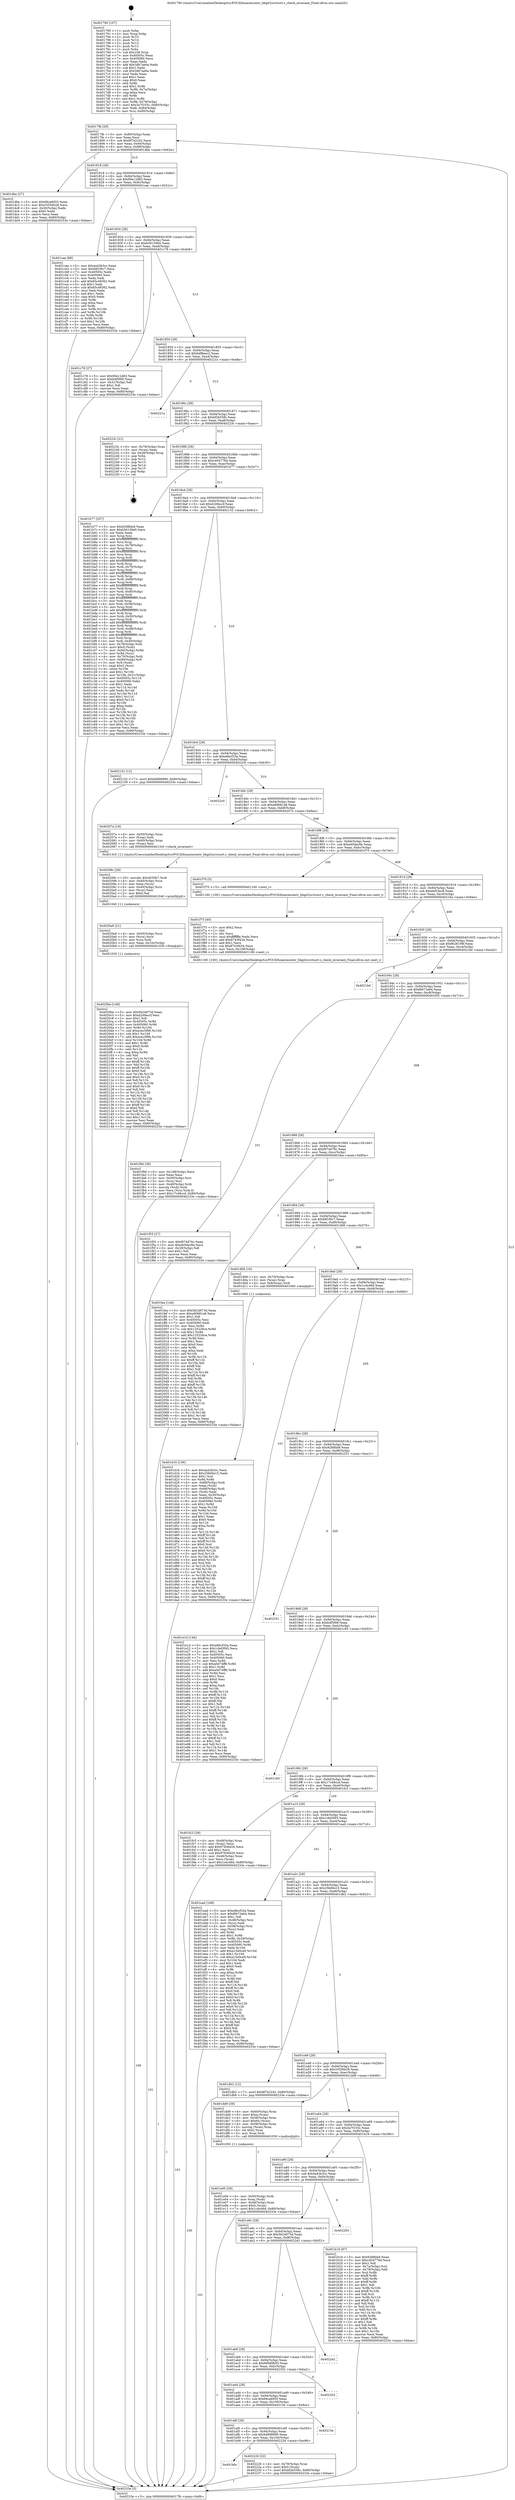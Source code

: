 digraph "0x401790" {
  label = "0x401790 (/mnt/c/Users/mathe/Desktop/tcc/POCII/binaries/extr_libgit2srctsort.c_check_invariant_Final-ollvm.out::main(0))"
  labelloc = "t"
  node[shape=record]

  Entry [label="",width=0.3,height=0.3,shape=circle,fillcolor=black,style=filled]
  "0x4017fb" [label="{
     0x4017fb [29]\l
     | [instrs]\l
     &nbsp;&nbsp;0x4017fb \<+3\>: mov -0x80(%rbp),%eax\l
     &nbsp;&nbsp;0x4017fe \<+2\>: mov %eax,%ecx\l
     &nbsp;&nbsp;0x401800 \<+6\>: sub $0x8f7e2242,%ecx\l
     &nbsp;&nbsp;0x401806 \<+6\>: mov %eax,-0x94(%rbp)\l
     &nbsp;&nbsp;0x40180c \<+6\>: mov %ecx,-0x98(%rbp)\l
     &nbsp;&nbsp;0x401812 \<+6\>: je 0000000000401dbe \<main+0x62e\>\l
  }"]
  "0x401dbe" [label="{
     0x401dbe [27]\l
     | [instrs]\l
     &nbsp;&nbsp;0x401dbe \<+5\>: mov $0x69ca6955,%eax\l
     &nbsp;&nbsp;0x401dc3 \<+5\>: mov $0x33556b28,%ecx\l
     &nbsp;&nbsp;0x401dc8 \<+3\>: mov -0x30(%rbp),%edx\l
     &nbsp;&nbsp;0x401dcb \<+3\>: cmp $0x0,%edx\l
     &nbsp;&nbsp;0x401dce \<+3\>: cmove %ecx,%eax\l
     &nbsp;&nbsp;0x401dd1 \<+3\>: mov %eax,-0x80(%rbp)\l
     &nbsp;&nbsp;0x401dd4 \<+5\>: jmp 000000000040233e \<main+0xbae\>\l
  }"]
  "0x401818" [label="{
     0x401818 [28]\l
     | [instrs]\l
     &nbsp;&nbsp;0x401818 \<+5\>: jmp 000000000040181d \<main+0x8d\>\l
     &nbsp;&nbsp;0x40181d \<+6\>: mov -0x94(%rbp),%eax\l
     &nbsp;&nbsp;0x401823 \<+5\>: sub $0x90e12d83,%eax\l
     &nbsp;&nbsp;0x401828 \<+6\>: mov %eax,-0x9c(%rbp)\l
     &nbsp;&nbsp;0x40182e \<+6\>: je 0000000000401cae \<main+0x51e\>\l
  }"]
  Exit [label="",width=0.3,height=0.3,shape=circle,fillcolor=black,style=filled,peripheries=2]
  "0x401cae" [label="{
     0x401cae [88]\l
     | [instrs]\l
     &nbsp;&nbsp;0x401cae \<+5\>: mov $0x4a43b3cc,%eax\l
     &nbsp;&nbsp;0x401cb3 \<+5\>: mov $0xfdf1f0c7,%ecx\l
     &nbsp;&nbsp;0x401cb8 \<+7\>: mov 0x40505c,%edx\l
     &nbsp;&nbsp;0x401cbf \<+7\>: mov 0x405060,%esi\l
     &nbsp;&nbsp;0x401cc6 \<+2\>: mov %edx,%edi\l
     &nbsp;&nbsp;0x401cc8 \<+6\>: add $0x65c48362,%edi\l
     &nbsp;&nbsp;0x401cce \<+3\>: sub $0x1,%edi\l
     &nbsp;&nbsp;0x401cd1 \<+6\>: sub $0x65c48362,%edi\l
     &nbsp;&nbsp;0x401cd7 \<+3\>: imul %edi,%edx\l
     &nbsp;&nbsp;0x401cda \<+3\>: and $0x1,%edx\l
     &nbsp;&nbsp;0x401cdd \<+3\>: cmp $0x0,%edx\l
     &nbsp;&nbsp;0x401ce0 \<+4\>: sete %r8b\l
     &nbsp;&nbsp;0x401ce4 \<+3\>: cmp $0xa,%esi\l
     &nbsp;&nbsp;0x401ce7 \<+4\>: setl %r9b\l
     &nbsp;&nbsp;0x401ceb \<+3\>: mov %r8b,%r10b\l
     &nbsp;&nbsp;0x401cee \<+3\>: and %r9b,%r10b\l
     &nbsp;&nbsp;0x401cf1 \<+3\>: xor %r9b,%r8b\l
     &nbsp;&nbsp;0x401cf4 \<+3\>: or %r8b,%r10b\l
     &nbsp;&nbsp;0x401cf7 \<+4\>: test $0x1,%r10b\l
     &nbsp;&nbsp;0x401cfb \<+3\>: cmovne %ecx,%eax\l
     &nbsp;&nbsp;0x401cfe \<+3\>: mov %eax,-0x80(%rbp)\l
     &nbsp;&nbsp;0x401d01 \<+5\>: jmp 000000000040233e \<main+0xbae\>\l
  }"]
  "0x401834" [label="{
     0x401834 [28]\l
     | [instrs]\l
     &nbsp;&nbsp;0x401834 \<+5\>: jmp 0000000000401839 \<main+0xa9\>\l
     &nbsp;&nbsp;0x401839 \<+6\>: mov -0x94(%rbp),%eax\l
     &nbsp;&nbsp;0x40183f \<+5\>: sub $0xb56159e0,%eax\l
     &nbsp;&nbsp;0x401844 \<+6\>: mov %eax,-0xa0(%rbp)\l
     &nbsp;&nbsp;0x40184a \<+6\>: je 0000000000401c78 \<main+0x4e8\>\l
  }"]
  "0x401b0c" [label="{
     0x401b0c\l
  }", style=dashed]
  "0x401c78" [label="{
     0x401c78 [27]\l
     | [instrs]\l
     &nbsp;&nbsp;0x401c78 \<+5\>: mov $0x90e12d83,%eax\l
     &nbsp;&nbsp;0x401c7d \<+5\>: mov $0xb4f5f06,%ecx\l
     &nbsp;&nbsp;0x401c82 \<+3\>: mov -0x31(%rbp),%dl\l
     &nbsp;&nbsp;0x401c85 \<+3\>: test $0x1,%dl\l
     &nbsp;&nbsp;0x401c88 \<+3\>: cmovne %ecx,%eax\l
     &nbsp;&nbsp;0x401c8b \<+3\>: mov %eax,-0x80(%rbp)\l
     &nbsp;&nbsp;0x401c8e \<+5\>: jmp 000000000040233e \<main+0xbae\>\l
  }"]
  "0x401850" [label="{
     0x401850 [28]\l
     | [instrs]\l
     &nbsp;&nbsp;0x401850 \<+5\>: jmp 0000000000401855 \<main+0xc5\>\l
     &nbsp;&nbsp;0x401855 \<+6\>: mov -0x94(%rbp),%eax\l
     &nbsp;&nbsp;0x40185b \<+5\>: sub $0xbdf8aec2,%eax\l
     &nbsp;&nbsp;0x401860 \<+6\>: mov %eax,-0xa4(%rbp)\l
     &nbsp;&nbsp;0x401866 \<+6\>: je 000000000040221a \<main+0xa8a\>\l
  }"]
  "0x402226" [label="{
     0x402226 [22]\l
     | [instrs]\l
     &nbsp;&nbsp;0x402226 \<+4\>: mov -0x78(%rbp),%rax\l
     &nbsp;&nbsp;0x40222a \<+6\>: movl $0x0,(%rax)\l
     &nbsp;&nbsp;0x402230 \<+7\>: movl $0xbf2b558c,-0x80(%rbp)\l
     &nbsp;&nbsp;0x402237 \<+5\>: jmp 000000000040233e \<main+0xbae\>\l
  }"]
  "0x40221a" [label="{
     0x40221a\l
  }", style=dashed]
  "0x40186c" [label="{
     0x40186c [28]\l
     | [instrs]\l
     &nbsp;&nbsp;0x40186c \<+5\>: jmp 0000000000401871 \<main+0xe1\>\l
     &nbsp;&nbsp;0x401871 \<+6\>: mov -0x94(%rbp),%eax\l
     &nbsp;&nbsp;0x401877 \<+5\>: sub $0xbf2b558c,%eax\l
     &nbsp;&nbsp;0x40187c \<+6\>: mov %eax,-0xa8(%rbp)\l
     &nbsp;&nbsp;0x401882 \<+6\>: je 000000000040223c \<main+0xaac\>\l
  }"]
  "0x401af0" [label="{
     0x401af0 [28]\l
     | [instrs]\l
     &nbsp;&nbsp;0x401af0 \<+5\>: jmp 0000000000401af5 \<main+0x365\>\l
     &nbsp;&nbsp;0x401af5 \<+6\>: mov -0x94(%rbp),%eax\l
     &nbsp;&nbsp;0x401afb \<+5\>: sub $0x6d898990,%eax\l
     &nbsp;&nbsp;0x401b00 \<+6\>: mov %eax,-0x104(%rbp)\l
     &nbsp;&nbsp;0x401b06 \<+6\>: je 0000000000402226 \<main+0xa96\>\l
  }"]
  "0x40223c" [label="{
     0x40223c [21]\l
     | [instrs]\l
     &nbsp;&nbsp;0x40223c \<+4\>: mov -0x78(%rbp),%rax\l
     &nbsp;&nbsp;0x402240 \<+2\>: mov (%rax),%eax\l
     &nbsp;&nbsp;0x402242 \<+4\>: lea -0x28(%rbp),%rsp\l
     &nbsp;&nbsp;0x402246 \<+1\>: pop %rbx\l
     &nbsp;&nbsp;0x402247 \<+2\>: pop %r12\l
     &nbsp;&nbsp;0x402249 \<+2\>: pop %r13\l
     &nbsp;&nbsp;0x40224b \<+2\>: pop %r14\l
     &nbsp;&nbsp;0x40224d \<+2\>: pop %r15\l
     &nbsp;&nbsp;0x40224f \<+1\>: pop %rbp\l
     &nbsp;&nbsp;0x402250 \<+1\>: ret\l
  }"]
  "0x401888" [label="{
     0x401888 [28]\l
     | [instrs]\l
     &nbsp;&nbsp;0x401888 \<+5\>: jmp 000000000040188d \<main+0xfd\>\l
     &nbsp;&nbsp;0x40188d \<+6\>: mov -0x94(%rbp),%eax\l
     &nbsp;&nbsp;0x401893 \<+5\>: sub $0xc404776d,%eax\l
     &nbsp;&nbsp;0x401898 \<+6\>: mov %eax,-0xac(%rbp)\l
     &nbsp;&nbsp;0x40189e \<+6\>: je 0000000000401b77 \<main+0x3e7\>\l
  }"]
  "0x40215e" [label="{
     0x40215e\l
  }", style=dashed]
  "0x401b77" [label="{
     0x401b77 [257]\l
     | [instrs]\l
     &nbsp;&nbsp;0x401b77 \<+5\>: mov $0x9288bb9,%eax\l
     &nbsp;&nbsp;0x401b7c \<+5\>: mov $0xb56159e0,%ecx\l
     &nbsp;&nbsp;0x401b81 \<+2\>: xor %edx,%edx\l
     &nbsp;&nbsp;0x401b83 \<+3\>: mov %rsp,%rsi\l
     &nbsp;&nbsp;0x401b86 \<+4\>: add $0xfffffffffffffff0,%rsi\l
     &nbsp;&nbsp;0x401b8a \<+3\>: mov %rsi,%rsp\l
     &nbsp;&nbsp;0x401b8d \<+4\>: mov %rsi,-0x78(%rbp)\l
     &nbsp;&nbsp;0x401b91 \<+3\>: mov %rsp,%rsi\l
     &nbsp;&nbsp;0x401b94 \<+4\>: add $0xfffffffffffffff0,%rsi\l
     &nbsp;&nbsp;0x401b98 \<+3\>: mov %rsi,%rsp\l
     &nbsp;&nbsp;0x401b9b \<+3\>: mov %rsp,%rdi\l
     &nbsp;&nbsp;0x401b9e \<+4\>: add $0xfffffffffffffff0,%rdi\l
     &nbsp;&nbsp;0x401ba2 \<+3\>: mov %rdi,%rsp\l
     &nbsp;&nbsp;0x401ba5 \<+4\>: mov %rdi,-0x70(%rbp)\l
     &nbsp;&nbsp;0x401ba9 \<+3\>: mov %rsp,%rdi\l
     &nbsp;&nbsp;0x401bac \<+4\>: add $0xfffffffffffffff0,%rdi\l
     &nbsp;&nbsp;0x401bb0 \<+3\>: mov %rdi,%rsp\l
     &nbsp;&nbsp;0x401bb3 \<+4\>: mov %rdi,-0x68(%rbp)\l
     &nbsp;&nbsp;0x401bb7 \<+3\>: mov %rsp,%rdi\l
     &nbsp;&nbsp;0x401bba \<+4\>: add $0xfffffffffffffff0,%rdi\l
     &nbsp;&nbsp;0x401bbe \<+3\>: mov %rdi,%rsp\l
     &nbsp;&nbsp;0x401bc1 \<+4\>: mov %rdi,-0x60(%rbp)\l
     &nbsp;&nbsp;0x401bc5 \<+3\>: mov %rsp,%rdi\l
     &nbsp;&nbsp;0x401bc8 \<+4\>: add $0xfffffffffffffff0,%rdi\l
     &nbsp;&nbsp;0x401bcc \<+3\>: mov %rdi,%rsp\l
     &nbsp;&nbsp;0x401bcf \<+4\>: mov %rdi,-0x58(%rbp)\l
     &nbsp;&nbsp;0x401bd3 \<+3\>: mov %rsp,%rdi\l
     &nbsp;&nbsp;0x401bd6 \<+4\>: add $0xfffffffffffffff0,%rdi\l
     &nbsp;&nbsp;0x401bda \<+3\>: mov %rdi,%rsp\l
     &nbsp;&nbsp;0x401bdd \<+4\>: mov %rdi,-0x50(%rbp)\l
     &nbsp;&nbsp;0x401be1 \<+3\>: mov %rsp,%rdi\l
     &nbsp;&nbsp;0x401be4 \<+4\>: add $0xfffffffffffffff0,%rdi\l
     &nbsp;&nbsp;0x401be8 \<+3\>: mov %rdi,%rsp\l
     &nbsp;&nbsp;0x401beb \<+4\>: mov %rdi,-0x48(%rbp)\l
     &nbsp;&nbsp;0x401bef \<+3\>: mov %rsp,%rdi\l
     &nbsp;&nbsp;0x401bf2 \<+4\>: add $0xfffffffffffffff0,%rdi\l
     &nbsp;&nbsp;0x401bf6 \<+3\>: mov %rdi,%rsp\l
     &nbsp;&nbsp;0x401bf9 \<+4\>: mov %rdi,-0x40(%rbp)\l
     &nbsp;&nbsp;0x401bfd \<+4\>: mov -0x78(%rbp),%rdi\l
     &nbsp;&nbsp;0x401c01 \<+6\>: movl $0x0,(%rdi)\l
     &nbsp;&nbsp;0x401c07 \<+7\>: mov -0x84(%rbp),%r8d\l
     &nbsp;&nbsp;0x401c0e \<+3\>: mov %r8d,(%rsi)\l
     &nbsp;&nbsp;0x401c11 \<+4\>: mov -0x70(%rbp),%rdi\l
     &nbsp;&nbsp;0x401c15 \<+7\>: mov -0x90(%rbp),%r9\l
     &nbsp;&nbsp;0x401c1c \<+3\>: mov %r9,(%rdi)\l
     &nbsp;&nbsp;0x401c1f \<+3\>: cmpl $0x2,(%rsi)\l
     &nbsp;&nbsp;0x401c22 \<+4\>: setne %r10b\l
     &nbsp;&nbsp;0x401c26 \<+4\>: and $0x1,%r10b\l
     &nbsp;&nbsp;0x401c2a \<+4\>: mov %r10b,-0x31(%rbp)\l
     &nbsp;&nbsp;0x401c2e \<+8\>: mov 0x40505c,%r11d\l
     &nbsp;&nbsp;0x401c36 \<+7\>: mov 0x405060,%ebx\l
     &nbsp;&nbsp;0x401c3d \<+3\>: sub $0x1,%edx\l
     &nbsp;&nbsp;0x401c40 \<+3\>: mov %r11d,%r14d\l
     &nbsp;&nbsp;0x401c43 \<+3\>: add %edx,%r14d\l
     &nbsp;&nbsp;0x401c46 \<+4\>: imul %r14d,%r11d\l
     &nbsp;&nbsp;0x401c4a \<+4\>: and $0x1,%r11d\l
     &nbsp;&nbsp;0x401c4e \<+4\>: cmp $0x0,%r11d\l
     &nbsp;&nbsp;0x401c52 \<+4\>: sete %r10b\l
     &nbsp;&nbsp;0x401c56 \<+3\>: cmp $0xa,%ebx\l
     &nbsp;&nbsp;0x401c59 \<+4\>: setl %r15b\l
     &nbsp;&nbsp;0x401c5d \<+3\>: mov %r10b,%r12b\l
     &nbsp;&nbsp;0x401c60 \<+3\>: and %r15b,%r12b\l
     &nbsp;&nbsp;0x401c63 \<+3\>: xor %r15b,%r10b\l
     &nbsp;&nbsp;0x401c66 \<+3\>: or %r10b,%r12b\l
     &nbsp;&nbsp;0x401c69 \<+4\>: test $0x1,%r12b\l
     &nbsp;&nbsp;0x401c6d \<+3\>: cmovne %ecx,%eax\l
     &nbsp;&nbsp;0x401c70 \<+3\>: mov %eax,-0x80(%rbp)\l
     &nbsp;&nbsp;0x401c73 \<+5\>: jmp 000000000040233e \<main+0xbae\>\l
  }"]
  "0x4018a4" [label="{
     0x4018a4 [28]\l
     | [instrs]\l
     &nbsp;&nbsp;0x4018a4 \<+5\>: jmp 00000000004018a9 \<main+0x119\>\l
     &nbsp;&nbsp;0x4018a9 \<+6\>: mov -0x94(%rbp),%eax\l
     &nbsp;&nbsp;0x4018af \<+5\>: sub $0xd249eccf,%eax\l
     &nbsp;&nbsp;0x4018b4 \<+6\>: mov %eax,-0xb0(%rbp)\l
     &nbsp;&nbsp;0x4018ba \<+6\>: je 0000000000402152 \<main+0x9c2\>\l
  }"]
  "0x401ad4" [label="{
     0x401ad4 [28]\l
     | [instrs]\l
     &nbsp;&nbsp;0x401ad4 \<+5\>: jmp 0000000000401ad9 \<main+0x349\>\l
     &nbsp;&nbsp;0x401ad9 \<+6\>: mov -0x94(%rbp),%eax\l
     &nbsp;&nbsp;0x401adf \<+5\>: sub $0x69ca6955,%eax\l
     &nbsp;&nbsp;0x401ae4 \<+6\>: mov %eax,-0x100(%rbp)\l
     &nbsp;&nbsp;0x401aea \<+6\>: je 000000000040215e \<main+0x9ce\>\l
  }"]
  "0x402152" [label="{
     0x402152 [12]\l
     | [instrs]\l
     &nbsp;&nbsp;0x402152 \<+7\>: movl $0x6d898990,-0x80(%rbp)\l
     &nbsp;&nbsp;0x402159 \<+5\>: jmp 000000000040233e \<main+0xbae\>\l
  }"]
  "0x4018c0" [label="{
     0x4018c0 [28]\l
     | [instrs]\l
     &nbsp;&nbsp;0x4018c0 \<+5\>: jmp 00000000004018c5 \<main+0x135\>\l
     &nbsp;&nbsp;0x4018c5 \<+6\>: mov -0x94(%rbp),%eax\l
     &nbsp;&nbsp;0x4018cb \<+5\>: sub $0xe8bcf33a,%eax\l
     &nbsp;&nbsp;0x4018d0 \<+6\>: mov %eax,-0xb4(%rbp)\l
     &nbsp;&nbsp;0x4018d6 \<+6\>: je 00000000004022c0 \<main+0xb30\>\l
  }"]
  "0x402332" [label="{
     0x402332\l
  }", style=dashed]
  "0x4022c0" [label="{
     0x4022c0\l
  }", style=dashed]
  "0x4018dc" [label="{
     0x4018dc [28]\l
     | [instrs]\l
     &nbsp;&nbsp;0x4018dc \<+5\>: jmp 00000000004018e1 \<main+0x151\>\l
     &nbsp;&nbsp;0x4018e1 \<+6\>: mov -0x94(%rbp),%eax\l
     &nbsp;&nbsp;0x4018e7 \<+5\>: sub $0xe90681a8,%eax\l
     &nbsp;&nbsp;0x4018ec \<+6\>: mov %eax,-0xb8(%rbp)\l
     &nbsp;&nbsp;0x4018f2 \<+6\>: je 000000000040207a \<main+0x8ea\>\l
  }"]
  "0x401ab8" [label="{
     0x401ab8 [28]\l
     | [instrs]\l
     &nbsp;&nbsp;0x401ab8 \<+5\>: jmp 0000000000401abd \<main+0x32d\>\l
     &nbsp;&nbsp;0x401abd \<+6\>: mov -0x94(%rbp),%eax\l
     &nbsp;&nbsp;0x401ac3 \<+5\>: sub $0x669d9b93,%eax\l
     &nbsp;&nbsp;0x401ac8 \<+6\>: mov %eax,-0xfc(%rbp)\l
     &nbsp;&nbsp;0x401ace \<+6\>: je 0000000000402332 \<main+0xba2\>\l
  }"]
  "0x40207a" [label="{
     0x40207a [18]\l
     | [instrs]\l
     &nbsp;&nbsp;0x40207a \<+4\>: mov -0x50(%rbp),%rax\l
     &nbsp;&nbsp;0x40207e \<+3\>: mov (%rax),%rdi\l
     &nbsp;&nbsp;0x402081 \<+4\>: mov -0x60(%rbp),%rax\l
     &nbsp;&nbsp;0x402085 \<+2\>: mov (%rax),%esi\l
     &nbsp;&nbsp;0x402087 \<+5\>: call 00000000004013c0 \<check_invariant\>\l
     | [calls]\l
     &nbsp;&nbsp;0x4013c0 \{1\} (/mnt/c/Users/mathe/Desktop/tcc/POCII/binaries/extr_libgit2srctsort.c_check_invariant_Final-ollvm.out::check_invariant)\l
  }"]
  "0x4018f8" [label="{
     0x4018f8 [28]\l
     | [instrs]\l
     &nbsp;&nbsp;0x4018f8 \<+5\>: jmp 00000000004018fd \<main+0x16d\>\l
     &nbsp;&nbsp;0x4018fd \<+6\>: mov -0x94(%rbp),%eax\l
     &nbsp;&nbsp;0x401903 \<+5\>: sub $0xeb5dec8e,%eax\l
     &nbsp;&nbsp;0x401908 \<+6\>: mov %eax,-0xbc(%rbp)\l
     &nbsp;&nbsp;0x40190e \<+6\>: je 0000000000401f70 \<main+0x7e0\>\l
  }"]
  "0x4022e2" [label="{
     0x4022e2\l
  }", style=dashed]
  "0x401f70" [label="{
     0x401f70 [5]\l
     | [instrs]\l
     &nbsp;&nbsp;0x401f70 \<+5\>: call 0000000000401160 \<next_i\>\l
     | [calls]\l
     &nbsp;&nbsp;0x401160 \{100\} (/mnt/c/Users/mathe/Desktop/tcc/POCII/binaries/extr_libgit2srctsort.c_check_invariant_Final-ollvm.out::next_i)\l
  }"]
  "0x401914" [label="{
     0x401914 [28]\l
     | [instrs]\l
     &nbsp;&nbsp;0x401914 \<+5\>: jmp 0000000000401919 \<main+0x189\>\l
     &nbsp;&nbsp;0x401919 \<+6\>: mov -0x94(%rbp),%eax\l
     &nbsp;&nbsp;0x40191f \<+5\>: sub $0xebf33ec8,%eax\l
     &nbsp;&nbsp;0x401924 \<+6\>: mov %eax,-0xc0(%rbp)\l
     &nbsp;&nbsp;0x40192a \<+6\>: je 000000000040216a \<main+0x9da\>\l
  }"]
  "0x401a9c" [label="{
     0x401a9c [28]\l
     | [instrs]\l
     &nbsp;&nbsp;0x401a9c \<+5\>: jmp 0000000000401aa1 \<main+0x311\>\l
     &nbsp;&nbsp;0x401aa1 \<+6\>: mov -0x94(%rbp),%eax\l
     &nbsp;&nbsp;0x401aa7 \<+5\>: sub $0x5b24873d,%eax\l
     &nbsp;&nbsp;0x401aac \<+6\>: mov %eax,-0xf8(%rbp)\l
     &nbsp;&nbsp;0x401ab2 \<+6\>: je 00000000004022e2 \<main+0xb52\>\l
  }"]
  "0x40216a" [label="{
     0x40216a\l
  }", style=dashed]
  "0x401930" [label="{
     0x401930 [28]\l
     | [instrs]\l
     &nbsp;&nbsp;0x401930 \<+5\>: jmp 0000000000401935 \<main+0x1a5\>\l
     &nbsp;&nbsp;0x401935 \<+6\>: mov -0x94(%rbp),%eax\l
     &nbsp;&nbsp;0x40193b \<+5\>: sub $0xf628109f,%eax\l
     &nbsp;&nbsp;0x401940 \<+6\>: mov %eax,-0xc4(%rbp)\l
     &nbsp;&nbsp;0x401946 \<+6\>: je 00000000004021bd \<main+0xa2d\>\l
  }"]
  "0x402293" [label="{
     0x402293\l
  }", style=dashed]
  "0x4021bd" [label="{
     0x4021bd\l
  }", style=dashed]
  "0x40194c" [label="{
     0x40194c [28]\l
     | [instrs]\l
     &nbsp;&nbsp;0x40194c \<+5\>: jmp 0000000000401951 \<main+0x1c1\>\l
     &nbsp;&nbsp;0x401951 \<+6\>: mov -0x94(%rbp),%eax\l
     &nbsp;&nbsp;0x401957 \<+5\>: sub $0xf6673a64,%eax\l
     &nbsp;&nbsp;0x40195c \<+6\>: mov %eax,-0xc8(%rbp)\l
     &nbsp;&nbsp;0x401962 \<+6\>: je 0000000000401f55 \<main+0x7c5\>\l
  }"]
  "0x4020be" [label="{
     0x4020be [148]\l
     | [instrs]\l
     &nbsp;&nbsp;0x4020be \<+5\>: mov $0x5b24873d,%eax\l
     &nbsp;&nbsp;0x4020c3 \<+5\>: mov $0xd249eccf,%esi\l
     &nbsp;&nbsp;0x4020c8 \<+2\>: mov $0x1,%dl\l
     &nbsp;&nbsp;0x4020ca \<+8\>: mov 0x40505c,%r8d\l
     &nbsp;&nbsp;0x4020d2 \<+8\>: mov 0x405060,%r9d\l
     &nbsp;&nbsp;0x4020da \<+3\>: mov %r8d,%r10d\l
     &nbsp;&nbsp;0x4020dd \<+7\>: sub $0xecec5f96,%r10d\l
     &nbsp;&nbsp;0x4020e4 \<+4\>: sub $0x1,%r10d\l
     &nbsp;&nbsp;0x4020e8 \<+7\>: add $0xecec5f96,%r10d\l
     &nbsp;&nbsp;0x4020ef \<+4\>: imul %r10d,%r8d\l
     &nbsp;&nbsp;0x4020f3 \<+4\>: and $0x1,%r8d\l
     &nbsp;&nbsp;0x4020f7 \<+4\>: cmp $0x0,%r8d\l
     &nbsp;&nbsp;0x4020fb \<+4\>: sete %r11b\l
     &nbsp;&nbsp;0x4020ff \<+4\>: cmp $0xa,%r9d\l
     &nbsp;&nbsp;0x402103 \<+3\>: setl %bl\l
     &nbsp;&nbsp;0x402106 \<+3\>: mov %r11b,%r14b\l
     &nbsp;&nbsp;0x402109 \<+4\>: xor $0xff,%r14b\l
     &nbsp;&nbsp;0x40210d \<+3\>: mov %bl,%r15b\l
     &nbsp;&nbsp;0x402110 \<+4\>: xor $0xff,%r15b\l
     &nbsp;&nbsp;0x402114 \<+3\>: xor $0x0,%dl\l
     &nbsp;&nbsp;0x402117 \<+3\>: mov %r14b,%r12b\l
     &nbsp;&nbsp;0x40211a \<+4\>: and $0x0,%r12b\l
     &nbsp;&nbsp;0x40211e \<+3\>: and %dl,%r11b\l
     &nbsp;&nbsp;0x402121 \<+3\>: mov %r15b,%r13b\l
     &nbsp;&nbsp;0x402124 \<+4\>: and $0x0,%r13b\l
     &nbsp;&nbsp;0x402128 \<+2\>: and %dl,%bl\l
     &nbsp;&nbsp;0x40212a \<+3\>: or %r11b,%r12b\l
     &nbsp;&nbsp;0x40212d \<+3\>: or %bl,%r13b\l
     &nbsp;&nbsp;0x402130 \<+3\>: xor %r13b,%r12b\l
     &nbsp;&nbsp;0x402133 \<+3\>: or %r15b,%r14b\l
     &nbsp;&nbsp;0x402136 \<+4\>: xor $0xff,%r14b\l
     &nbsp;&nbsp;0x40213a \<+3\>: or $0x0,%dl\l
     &nbsp;&nbsp;0x40213d \<+3\>: and %dl,%r14b\l
     &nbsp;&nbsp;0x402140 \<+3\>: or %r14b,%r12b\l
     &nbsp;&nbsp;0x402143 \<+4\>: test $0x1,%r12b\l
     &nbsp;&nbsp;0x402147 \<+3\>: cmovne %esi,%eax\l
     &nbsp;&nbsp;0x40214a \<+3\>: mov %eax,-0x80(%rbp)\l
     &nbsp;&nbsp;0x40214d \<+5\>: jmp 000000000040233e \<main+0xbae\>\l
  }"]
  "0x401f55" [label="{
     0x401f55 [27]\l
     | [instrs]\l
     &nbsp;&nbsp;0x401f55 \<+5\>: mov $0xf974d76c,%eax\l
     &nbsp;&nbsp;0x401f5a \<+5\>: mov $0xeb5dec8e,%ecx\l
     &nbsp;&nbsp;0x401f5f \<+3\>: mov -0x29(%rbp),%dl\l
     &nbsp;&nbsp;0x401f62 \<+3\>: test $0x1,%dl\l
     &nbsp;&nbsp;0x401f65 \<+3\>: cmovne %ecx,%eax\l
     &nbsp;&nbsp;0x401f68 \<+3\>: mov %eax,-0x80(%rbp)\l
     &nbsp;&nbsp;0x401f6b \<+5\>: jmp 000000000040233e \<main+0xbae\>\l
  }"]
  "0x401968" [label="{
     0x401968 [28]\l
     | [instrs]\l
     &nbsp;&nbsp;0x401968 \<+5\>: jmp 000000000040196d \<main+0x1dd\>\l
     &nbsp;&nbsp;0x40196d \<+6\>: mov -0x94(%rbp),%eax\l
     &nbsp;&nbsp;0x401973 \<+5\>: sub $0xf974d76c,%eax\l
     &nbsp;&nbsp;0x401978 \<+6\>: mov %eax,-0xcc(%rbp)\l
     &nbsp;&nbsp;0x40197e \<+6\>: je 0000000000401fea \<main+0x85a\>\l
  }"]
  "0x4020a9" [label="{
     0x4020a9 [21]\l
     | [instrs]\l
     &nbsp;&nbsp;0x4020a9 \<+4\>: mov -0x50(%rbp),%rcx\l
     &nbsp;&nbsp;0x4020ad \<+3\>: mov (%rcx),%rcx\l
     &nbsp;&nbsp;0x4020b0 \<+3\>: mov %rcx,%rdi\l
     &nbsp;&nbsp;0x4020b3 \<+6\>: mov %eax,-0x10c(%rbp)\l
     &nbsp;&nbsp;0x4020b9 \<+5\>: call 0000000000401030 \<free@plt\>\l
     | [calls]\l
     &nbsp;&nbsp;0x401030 \{1\} (unknown)\l
  }"]
  "0x401fea" [label="{
     0x401fea [144]\l
     | [instrs]\l
     &nbsp;&nbsp;0x401fea \<+5\>: mov $0x5b24873d,%eax\l
     &nbsp;&nbsp;0x401fef \<+5\>: mov $0xe90681a8,%ecx\l
     &nbsp;&nbsp;0x401ff4 \<+2\>: mov $0x1,%dl\l
     &nbsp;&nbsp;0x401ff6 \<+7\>: mov 0x40505c,%esi\l
     &nbsp;&nbsp;0x401ffd \<+7\>: mov 0x405060,%edi\l
     &nbsp;&nbsp;0x402004 \<+3\>: mov %esi,%r8d\l
     &nbsp;&nbsp;0x402007 \<+7\>: sub $0x125226ce,%r8d\l
     &nbsp;&nbsp;0x40200e \<+4\>: sub $0x1,%r8d\l
     &nbsp;&nbsp;0x402012 \<+7\>: add $0x125226ce,%r8d\l
     &nbsp;&nbsp;0x402019 \<+4\>: imul %r8d,%esi\l
     &nbsp;&nbsp;0x40201d \<+3\>: and $0x1,%esi\l
     &nbsp;&nbsp;0x402020 \<+3\>: cmp $0x0,%esi\l
     &nbsp;&nbsp;0x402023 \<+4\>: sete %r9b\l
     &nbsp;&nbsp;0x402027 \<+3\>: cmp $0xa,%edi\l
     &nbsp;&nbsp;0x40202a \<+4\>: setl %r10b\l
     &nbsp;&nbsp;0x40202e \<+3\>: mov %r9b,%r11b\l
     &nbsp;&nbsp;0x402031 \<+4\>: xor $0xff,%r11b\l
     &nbsp;&nbsp;0x402035 \<+3\>: mov %r10b,%bl\l
     &nbsp;&nbsp;0x402038 \<+3\>: xor $0xff,%bl\l
     &nbsp;&nbsp;0x40203b \<+3\>: xor $0x1,%dl\l
     &nbsp;&nbsp;0x40203e \<+3\>: mov %r11b,%r14b\l
     &nbsp;&nbsp;0x402041 \<+4\>: and $0xff,%r14b\l
     &nbsp;&nbsp;0x402045 \<+3\>: and %dl,%r9b\l
     &nbsp;&nbsp;0x402048 \<+3\>: mov %bl,%r15b\l
     &nbsp;&nbsp;0x40204b \<+4\>: and $0xff,%r15b\l
     &nbsp;&nbsp;0x40204f \<+3\>: and %dl,%r10b\l
     &nbsp;&nbsp;0x402052 \<+3\>: or %r9b,%r14b\l
     &nbsp;&nbsp;0x402055 \<+3\>: or %r10b,%r15b\l
     &nbsp;&nbsp;0x402058 \<+3\>: xor %r15b,%r14b\l
     &nbsp;&nbsp;0x40205b \<+3\>: or %bl,%r11b\l
     &nbsp;&nbsp;0x40205e \<+4\>: xor $0xff,%r11b\l
     &nbsp;&nbsp;0x402062 \<+3\>: or $0x1,%dl\l
     &nbsp;&nbsp;0x402065 \<+3\>: and %dl,%r11b\l
     &nbsp;&nbsp;0x402068 \<+3\>: or %r11b,%r14b\l
     &nbsp;&nbsp;0x40206b \<+4\>: test $0x1,%r14b\l
     &nbsp;&nbsp;0x40206f \<+3\>: cmovne %ecx,%eax\l
     &nbsp;&nbsp;0x402072 \<+3\>: mov %eax,-0x80(%rbp)\l
     &nbsp;&nbsp;0x402075 \<+5\>: jmp 000000000040233e \<main+0xbae\>\l
  }"]
  "0x401984" [label="{
     0x401984 [28]\l
     | [instrs]\l
     &nbsp;&nbsp;0x401984 \<+5\>: jmp 0000000000401989 \<main+0x1f9\>\l
     &nbsp;&nbsp;0x401989 \<+6\>: mov -0x94(%rbp),%eax\l
     &nbsp;&nbsp;0x40198f \<+5\>: sub $0xfdf1f0c7,%eax\l
     &nbsp;&nbsp;0x401994 \<+6\>: mov %eax,-0xd0(%rbp)\l
     &nbsp;&nbsp;0x40199a \<+6\>: je 0000000000401d06 \<main+0x576\>\l
  }"]
  "0x40208c" [label="{
     0x40208c [29]\l
     | [instrs]\l
     &nbsp;&nbsp;0x40208c \<+10\>: movabs $0x4030b7,%rdi\l
     &nbsp;&nbsp;0x402096 \<+4\>: mov -0x40(%rbp),%rcx\l
     &nbsp;&nbsp;0x40209a \<+2\>: mov %eax,(%rcx)\l
     &nbsp;&nbsp;0x40209c \<+4\>: mov -0x40(%rbp),%rcx\l
     &nbsp;&nbsp;0x4020a0 \<+2\>: mov (%rcx),%esi\l
     &nbsp;&nbsp;0x4020a2 \<+2\>: mov $0x0,%al\l
     &nbsp;&nbsp;0x4020a4 \<+5\>: call 0000000000401040 \<printf@plt\>\l
     | [calls]\l
     &nbsp;&nbsp;0x401040 \{1\} (unknown)\l
  }"]
  "0x401d06" [label="{
     0x401d06 [16]\l
     | [instrs]\l
     &nbsp;&nbsp;0x401d06 \<+4\>: mov -0x70(%rbp),%rax\l
     &nbsp;&nbsp;0x401d0a \<+3\>: mov (%rax),%rax\l
     &nbsp;&nbsp;0x401d0d \<+4\>: mov 0x8(%rax),%rdi\l
     &nbsp;&nbsp;0x401d11 \<+5\>: call 0000000000401060 \<atoi@plt\>\l
     | [calls]\l
     &nbsp;&nbsp;0x401060 \{1\} (unknown)\l
  }"]
  "0x4019a0" [label="{
     0x4019a0 [28]\l
     | [instrs]\l
     &nbsp;&nbsp;0x4019a0 \<+5\>: jmp 00000000004019a5 \<main+0x215\>\l
     &nbsp;&nbsp;0x4019a5 \<+6\>: mov -0x94(%rbp),%eax\l
     &nbsp;&nbsp;0x4019ab \<+5\>: sub $0x1cdc46d,%eax\l
     &nbsp;&nbsp;0x4019b0 \<+6\>: mov %eax,-0xd4(%rbp)\l
     &nbsp;&nbsp;0x4019b6 \<+6\>: je 0000000000401e1d \<main+0x68d\>\l
  }"]
  "0x401f9d" [label="{
     0x401f9d [38]\l
     | [instrs]\l
     &nbsp;&nbsp;0x401f9d \<+6\>: mov -0x108(%rbp),%ecx\l
     &nbsp;&nbsp;0x401fa3 \<+3\>: imul %eax,%ecx\l
     &nbsp;&nbsp;0x401fa6 \<+4\>: mov -0x50(%rbp),%rsi\l
     &nbsp;&nbsp;0x401faa \<+3\>: mov (%rsi),%rsi\l
     &nbsp;&nbsp;0x401fad \<+4\>: mov -0x48(%rbp),%rdi\l
     &nbsp;&nbsp;0x401fb1 \<+3\>: movslq (%rdi),%rdi\l
     &nbsp;&nbsp;0x401fb4 \<+3\>: mov %ecx,(%rsi,%rdi,4)\l
     &nbsp;&nbsp;0x401fb7 \<+7\>: movl $0x17c49ccd,-0x80(%rbp)\l
     &nbsp;&nbsp;0x401fbe \<+5\>: jmp 000000000040233e \<main+0xbae\>\l
  }"]
  "0x401e1d" [label="{
     0x401e1d [144]\l
     | [instrs]\l
     &nbsp;&nbsp;0x401e1d \<+5\>: mov $0xe8bcf33a,%eax\l
     &nbsp;&nbsp;0x401e22 \<+5\>: mov $0x1cbd3f45,%ecx\l
     &nbsp;&nbsp;0x401e27 \<+2\>: mov $0x1,%dl\l
     &nbsp;&nbsp;0x401e29 \<+7\>: mov 0x40505c,%esi\l
     &nbsp;&nbsp;0x401e30 \<+7\>: mov 0x405060,%edi\l
     &nbsp;&nbsp;0x401e37 \<+3\>: mov %esi,%r8d\l
     &nbsp;&nbsp;0x401e3a \<+7\>: sub $0xa0d74ff8,%r8d\l
     &nbsp;&nbsp;0x401e41 \<+4\>: sub $0x1,%r8d\l
     &nbsp;&nbsp;0x401e45 \<+7\>: add $0xa0d74ff8,%r8d\l
     &nbsp;&nbsp;0x401e4c \<+4\>: imul %r8d,%esi\l
     &nbsp;&nbsp;0x401e50 \<+3\>: and $0x1,%esi\l
     &nbsp;&nbsp;0x401e53 \<+3\>: cmp $0x0,%esi\l
     &nbsp;&nbsp;0x401e56 \<+4\>: sete %r9b\l
     &nbsp;&nbsp;0x401e5a \<+3\>: cmp $0xa,%edi\l
     &nbsp;&nbsp;0x401e5d \<+4\>: setl %r10b\l
     &nbsp;&nbsp;0x401e61 \<+3\>: mov %r9b,%r11b\l
     &nbsp;&nbsp;0x401e64 \<+4\>: xor $0xff,%r11b\l
     &nbsp;&nbsp;0x401e68 \<+3\>: mov %r10b,%bl\l
     &nbsp;&nbsp;0x401e6b \<+3\>: xor $0xff,%bl\l
     &nbsp;&nbsp;0x401e6e \<+3\>: xor $0x1,%dl\l
     &nbsp;&nbsp;0x401e71 \<+3\>: mov %r11b,%r14b\l
     &nbsp;&nbsp;0x401e74 \<+4\>: and $0xff,%r14b\l
     &nbsp;&nbsp;0x401e78 \<+3\>: and %dl,%r9b\l
     &nbsp;&nbsp;0x401e7b \<+3\>: mov %bl,%r15b\l
     &nbsp;&nbsp;0x401e7e \<+4\>: and $0xff,%r15b\l
     &nbsp;&nbsp;0x401e82 \<+3\>: and %dl,%r10b\l
     &nbsp;&nbsp;0x401e85 \<+3\>: or %r9b,%r14b\l
     &nbsp;&nbsp;0x401e88 \<+3\>: or %r10b,%r15b\l
     &nbsp;&nbsp;0x401e8b \<+3\>: xor %r15b,%r14b\l
     &nbsp;&nbsp;0x401e8e \<+3\>: or %bl,%r11b\l
     &nbsp;&nbsp;0x401e91 \<+4\>: xor $0xff,%r11b\l
     &nbsp;&nbsp;0x401e95 \<+3\>: or $0x1,%dl\l
     &nbsp;&nbsp;0x401e98 \<+3\>: and %dl,%r11b\l
     &nbsp;&nbsp;0x401e9b \<+3\>: or %r11b,%r14b\l
     &nbsp;&nbsp;0x401e9e \<+4\>: test $0x1,%r14b\l
     &nbsp;&nbsp;0x401ea2 \<+3\>: cmovne %ecx,%eax\l
     &nbsp;&nbsp;0x401ea5 \<+3\>: mov %eax,-0x80(%rbp)\l
     &nbsp;&nbsp;0x401ea8 \<+5\>: jmp 000000000040233e \<main+0xbae\>\l
  }"]
  "0x4019bc" [label="{
     0x4019bc [28]\l
     | [instrs]\l
     &nbsp;&nbsp;0x4019bc \<+5\>: jmp 00000000004019c1 \<main+0x231\>\l
     &nbsp;&nbsp;0x4019c1 \<+6\>: mov -0x94(%rbp),%eax\l
     &nbsp;&nbsp;0x4019c7 \<+5\>: sub $0x9288bb9,%eax\l
     &nbsp;&nbsp;0x4019cc \<+6\>: mov %eax,-0xd8(%rbp)\l
     &nbsp;&nbsp;0x4019d2 \<+6\>: je 0000000000402251 \<main+0xac1\>\l
  }"]
  "0x401f75" [label="{
     0x401f75 [40]\l
     | [instrs]\l
     &nbsp;&nbsp;0x401f75 \<+5\>: mov $0x2,%ecx\l
     &nbsp;&nbsp;0x401f7a \<+1\>: cltd\l
     &nbsp;&nbsp;0x401f7b \<+2\>: idiv %ecx\l
     &nbsp;&nbsp;0x401f7d \<+6\>: imul $0xfffffffe,%edx,%ecx\l
     &nbsp;&nbsp;0x401f83 \<+6\>: add $0x8743f434,%ecx\l
     &nbsp;&nbsp;0x401f89 \<+3\>: add $0x1,%ecx\l
     &nbsp;&nbsp;0x401f8c \<+6\>: sub $0x8743f434,%ecx\l
     &nbsp;&nbsp;0x401f92 \<+6\>: mov %ecx,-0x108(%rbp)\l
     &nbsp;&nbsp;0x401f98 \<+5\>: call 0000000000401160 \<next_i\>\l
     | [calls]\l
     &nbsp;&nbsp;0x401160 \{100\} (/mnt/c/Users/mathe/Desktop/tcc/POCII/binaries/extr_libgit2srctsort.c_check_invariant_Final-ollvm.out::next_i)\l
  }"]
  "0x402251" [label="{
     0x402251\l
  }", style=dashed]
  "0x4019d8" [label="{
     0x4019d8 [28]\l
     | [instrs]\l
     &nbsp;&nbsp;0x4019d8 \<+5\>: jmp 00000000004019dd \<main+0x24d\>\l
     &nbsp;&nbsp;0x4019dd \<+6\>: mov -0x94(%rbp),%eax\l
     &nbsp;&nbsp;0x4019e3 \<+5\>: sub $0xb4f5f06,%eax\l
     &nbsp;&nbsp;0x4019e8 \<+6\>: mov %eax,-0xdc(%rbp)\l
     &nbsp;&nbsp;0x4019ee \<+6\>: je 0000000000401c93 \<main+0x503\>\l
  }"]
  "0x401e00" [label="{
     0x401e00 [29]\l
     | [instrs]\l
     &nbsp;&nbsp;0x401e00 \<+4\>: mov -0x50(%rbp),%rdi\l
     &nbsp;&nbsp;0x401e04 \<+3\>: mov %rax,(%rdi)\l
     &nbsp;&nbsp;0x401e07 \<+4\>: mov -0x48(%rbp),%rax\l
     &nbsp;&nbsp;0x401e0b \<+6\>: movl $0x0,(%rax)\l
     &nbsp;&nbsp;0x401e11 \<+7\>: movl $0x1cdc46d,-0x80(%rbp)\l
     &nbsp;&nbsp;0x401e18 \<+5\>: jmp 000000000040233e \<main+0xbae\>\l
  }"]
  "0x401c93" [label="{
     0x401c93\l
  }", style=dashed]
  "0x4019f4" [label="{
     0x4019f4 [28]\l
     | [instrs]\l
     &nbsp;&nbsp;0x4019f4 \<+5\>: jmp 00000000004019f9 \<main+0x269\>\l
     &nbsp;&nbsp;0x4019f9 \<+6\>: mov -0x94(%rbp),%eax\l
     &nbsp;&nbsp;0x4019ff \<+5\>: sub $0x17c49ccd,%eax\l
     &nbsp;&nbsp;0x401a04 \<+6\>: mov %eax,-0xe0(%rbp)\l
     &nbsp;&nbsp;0x401a0a \<+6\>: je 0000000000401fc3 \<main+0x833\>\l
  }"]
  "0x401d16" [label="{
     0x401d16 [156]\l
     | [instrs]\l
     &nbsp;&nbsp;0x401d16 \<+5\>: mov $0x4a43b3cc,%ecx\l
     &nbsp;&nbsp;0x401d1b \<+5\>: mov $0x258d0e15,%edx\l
     &nbsp;&nbsp;0x401d20 \<+3\>: mov $0x1,%sil\l
     &nbsp;&nbsp;0x401d23 \<+3\>: xor %r8d,%r8d\l
     &nbsp;&nbsp;0x401d26 \<+4\>: mov -0x68(%rbp),%rdi\l
     &nbsp;&nbsp;0x401d2a \<+2\>: mov %eax,(%rdi)\l
     &nbsp;&nbsp;0x401d2c \<+4\>: mov -0x68(%rbp),%rdi\l
     &nbsp;&nbsp;0x401d30 \<+2\>: mov (%rdi),%eax\l
     &nbsp;&nbsp;0x401d32 \<+3\>: mov %eax,-0x30(%rbp)\l
     &nbsp;&nbsp;0x401d35 \<+7\>: mov 0x40505c,%eax\l
     &nbsp;&nbsp;0x401d3c \<+8\>: mov 0x405060,%r9d\l
     &nbsp;&nbsp;0x401d44 \<+4\>: sub $0x1,%r8d\l
     &nbsp;&nbsp;0x401d48 \<+3\>: mov %eax,%r10d\l
     &nbsp;&nbsp;0x401d4b \<+3\>: add %r8d,%r10d\l
     &nbsp;&nbsp;0x401d4e \<+4\>: imul %r10d,%eax\l
     &nbsp;&nbsp;0x401d52 \<+3\>: and $0x1,%eax\l
     &nbsp;&nbsp;0x401d55 \<+3\>: cmp $0x0,%eax\l
     &nbsp;&nbsp;0x401d58 \<+4\>: sete %r11b\l
     &nbsp;&nbsp;0x401d5c \<+4\>: cmp $0xa,%r9d\l
     &nbsp;&nbsp;0x401d60 \<+3\>: setl %bl\l
     &nbsp;&nbsp;0x401d63 \<+3\>: mov %r11b,%r14b\l
     &nbsp;&nbsp;0x401d66 \<+4\>: xor $0xff,%r14b\l
     &nbsp;&nbsp;0x401d6a \<+3\>: mov %bl,%r15b\l
     &nbsp;&nbsp;0x401d6d \<+4\>: xor $0xff,%r15b\l
     &nbsp;&nbsp;0x401d71 \<+4\>: xor $0x0,%sil\l
     &nbsp;&nbsp;0x401d75 \<+3\>: mov %r14b,%r12b\l
     &nbsp;&nbsp;0x401d78 \<+4\>: and $0x0,%r12b\l
     &nbsp;&nbsp;0x401d7c \<+3\>: and %sil,%r11b\l
     &nbsp;&nbsp;0x401d7f \<+3\>: mov %r15b,%r13b\l
     &nbsp;&nbsp;0x401d82 \<+4\>: and $0x0,%r13b\l
     &nbsp;&nbsp;0x401d86 \<+3\>: and %sil,%bl\l
     &nbsp;&nbsp;0x401d89 \<+3\>: or %r11b,%r12b\l
     &nbsp;&nbsp;0x401d8c \<+3\>: or %bl,%r13b\l
     &nbsp;&nbsp;0x401d8f \<+3\>: xor %r13b,%r12b\l
     &nbsp;&nbsp;0x401d92 \<+3\>: or %r15b,%r14b\l
     &nbsp;&nbsp;0x401d95 \<+4\>: xor $0xff,%r14b\l
     &nbsp;&nbsp;0x401d99 \<+4\>: or $0x0,%sil\l
     &nbsp;&nbsp;0x401d9d \<+3\>: and %sil,%r14b\l
     &nbsp;&nbsp;0x401da0 \<+3\>: or %r14b,%r12b\l
     &nbsp;&nbsp;0x401da3 \<+4\>: test $0x1,%r12b\l
     &nbsp;&nbsp;0x401da7 \<+3\>: cmovne %edx,%ecx\l
     &nbsp;&nbsp;0x401daa \<+3\>: mov %ecx,-0x80(%rbp)\l
     &nbsp;&nbsp;0x401dad \<+5\>: jmp 000000000040233e \<main+0xbae\>\l
  }"]
  "0x401fc3" [label="{
     0x401fc3 [39]\l
     | [instrs]\l
     &nbsp;&nbsp;0x401fc3 \<+4\>: mov -0x48(%rbp),%rax\l
     &nbsp;&nbsp;0x401fc7 \<+2\>: mov (%rax),%ecx\l
     &nbsp;&nbsp;0x401fc9 \<+6\>: add $0x97836d26,%ecx\l
     &nbsp;&nbsp;0x401fcf \<+3\>: add $0x1,%ecx\l
     &nbsp;&nbsp;0x401fd2 \<+6\>: sub $0x97836d26,%ecx\l
     &nbsp;&nbsp;0x401fd8 \<+4\>: mov -0x48(%rbp),%rax\l
     &nbsp;&nbsp;0x401fdc \<+2\>: mov %ecx,(%rax)\l
     &nbsp;&nbsp;0x401fde \<+7\>: movl $0x1cdc46d,-0x80(%rbp)\l
     &nbsp;&nbsp;0x401fe5 \<+5\>: jmp 000000000040233e \<main+0xbae\>\l
  }"]
  "0x401a10" [label="{
     0x401a10 [28]\l
     | [instrs]\l
     &nbsp;&nbsp;0x401a10 \<+5\>: jmp 0000000000401a15 \<main+0x285\>\l
     &nbsp;&nbsp;0x401a15 \<+6\>: mov -0x94(%rbp),%eax\l
     &nbsp;&nbsp;0x401a1b \<+5\>: sub $0x1cbd3f45,%eax\l
     &nbsp;&nbsp;0x401a20 \<+6\>: mov %eax,-0xe4(%rbp)\l
     &nbsp;&nbsp;0x401a26 \<+6\>: je 0000000000401ead \<main+0x71d\>\l
  }"]
  "0x401790" [label="{
     0x401790 [107]\l
     | [instrs]\l
     &nbsp;&nbsp;0x401790 \<+1\>: push %rbp\l
     &nbsp;&nbsp;0x401791 \<+3\>: mov %rsp,%rbp\l
     &nbsp;&nbsp;0x401794 \<+2\>: push %r15\l
     &nbsp;&nbsp;0x401796 \<+2\>: push %r14\l
     &nbsp;&nbsp;0x401798 \<+2\>: push %r13\l
     &nbsp;&nbsp;0x40179a \<+2\>: push %r12\l
     &nbsp;&nbsp;0x40179c \<+1\>: push %rbx\l
     &nbsp;&nbsp;0x40179d \<+7\>: sub $0x108,%rsp\l
     &nbsp;&nbsp;0x4017a4 \<+7\>: mov 0x40505c,%eax\l
     &nbsp;&nbsp;0x4017ab \<+7\>: mov 0x405060,%ecx\l
     &nbsp;&nbsp;0x4017b2 \<+2\>: mov %eax,%edx\l
     &nbsp;&nbsp;0x4017b4 \<+6\>: add $0x3db7ae0a,%edx\l
     &nbsp;&nbsp;0x4017ba \<+3\>: sub $0x1,%edx\l
     &nbsp;&nbsp;0x4017bd \<+6\>: sub $0x3db7ae0a,%edx\l
     &nbsp;&nbsp;0x4017c3 \<+3\>: imul %edx,%eax\l
     &nbsp;&nbsp;0x4017c6 \<+3\>: and $0x1,%eax\l
     &nbsp;&nbsp;0x4017c9 \<+3\>: cmp $0x0,%eax\l
     &nbsp;&nbsp;0x4017cc \<+4\>: sete %r8b\l
     &nbsp;&nbsp;0x4017d0 \<+4\>: and $0x1,%r8b\l
     &nbsp;&nbsp;0x4017d4 \<+4\>: mov %r8b,-0x7a(%rbp)\l
     &nbsp;&nbsp;0x4017d8 \<+3\>: cmp $0xa,%ecx\l
     &nbsp;&nbsp;0x4017db \<+4\>: setl %r8b\l
     &nbsp;&nbsp;0x4017df \<+4\>: and $0x1,%r8b\l
     &nbsp;&nbsp;0x4017e3 \<+4\>: mov %r8b,-0x79(%rbp)\l
     &nbsp;&nbsp;0x4017e7 \<+7\>: movl $0x3a7f103c,-0x80(%rbp)\l
     &nbsp;&nbsp;0x4017ee \<+6\>: mov %edi,-0x84(%rbp)\l
     &nbsp;&nbsp;0x4017f4 \<+7\>: mov %rsi,-0x90(%rbp)\l
  }"]
  "0x401ead" [label="{
     0x401ead [168]\l
     | [instrs]\l
     &nbsp;&nbsp;0x401ead \<+5\>: mov $0xe8bcf33a,%eax\l
     &nbsp;&nbsp;0x401eb2 \<+5\>: mov $0xf6673a64,%ecx\l
     &nbsp;&nbsp;0x401eb7 \<+2\>: mov $0x1,%dl\l
     &nbsp;&nbsp;0x401eb9 \<+4\>: mov -0x48(%rbp),%rsi\l
     &nbsp;&nbsp;0x401ebd \<+2\>: mov (%rsi),%edi\l
     &nbsp;&nbsp;0x401ebf \<+4\>: mov -0x58(%rbp),%rsi\l
     &nbsp;&nbsp;0x401ec3 \<+2\>: cmp (%rsi),%edi\l
     &nbsp;&nbsp;0x401ec5 \<+4\>: setl %r8b\l
     &nbsp;&nbsp;0x401ec9 \<+4\>: and $0x1,%r8b\l
     &nbsp;&nbsp;0x401ecd \<+4\>: mov %r8b,-0x29(%rbp)\l
     &nbsp;&nbsp;0x401ed1 \<+7\>: mov 0x40505c,%edi\l
     &nbsp;&nbsp;0x401ed8 \<+8\>: mov 0x405060,%r9d\l
     &nbsp;&nbsp;0x401ee0 \<+3\>: mov %edi,%r10d\l
     &nbsp;&nbsp;0x401ee3 \<+7\>: add $0xa15e0ce9,%r10d\l
     &nbsp;&nbsp;0x401eea \<+4\>: sub $0x1,%r10d\l
     &nbsp;&nbsp;0x401eee \<+7\>: sub $0xa15e0ce9,%r10d\l
     &nbsp;&nbsp;0x401ef5 \<+4\>: imul %r10d,%edi\l
     &nbsp;&nbsp;0x401ef9 \<+3\>: and $0x1,%edi\l
     &nbsp;&nbsp;0x401efc \<+3\>: cmp $0x0,%edi\l
     &nbsp;&nbsp;0x401eff \<+4\>: sete %r8b\l
     &nbsp;&nbsp;0x401f03 \<+4\>: cmp $0xa,%r9d\l
     &nbsp;&nbsp;0x401f07 \<+4\>: setl %r11b\l
     &nbsp;&nbsp;0x401f0b \<+3\>: mov %r8b,%bl\l
     &nbsp;&nbsp;0x401f0e \<+3\>: xor $0xff,%bl\l
     &nbsp;&nbsp;0x401f11 \<+3\>: mov %r11b,%r14b\l
     &nbsp;&nbsp;0x401f14 \<+4\>: xor $0xff,%r14b\l
     &nbsp;&nbsp;0x401f18 \<+3\>: xor $0x0,%dl\l
     &nbsp;&nbsp;0x401f1b \<+3\>: mov %bl,%r15b\l
     &nbsp;&nbsp;0x401f1e \<+4\>: and $0x0,%r15b\l
     &nbsp;&nbsp;0x401f22 \<+3\>: and %dl,%r8b\l
     &nbsp;&nbsp;0x401f25 \<+3\>: mov %r14b,%r12b\l
     &nbsp;&nbsp;0x401f28 \<+4\>: and $0x0,%r12b\l
     &nbsp;&nbsp;0x401f2c \<+3\>: and %dl,%r11b\l
     &nbsp;&nbsp;0x401f2f \<+3\>: or %r8b,%r15b\l
     &nbsp;&nbsp;0x401f32 \<+3\>: or %r11b,%r12b\l
     &nbsp;&nbsp;0x401f35 \<+3\>: xor %r12b,%r15b\l
     &nbsp;&nbsp;0x401f38 \<+3\>: or %r14b,%bl\l
     &nbsp;&nbsp;0x401f3b \<+3\>: xor $0xff,%bl\l
     &nbsp;&nbsp;0x401f3e \<+3\>: or $0x0,%dl\l
     &nbsp;&nbsp;0x401f41 \<+2\>: and %dl,%bl\l
     &nbsp;&nbsp;0x401f43 \<+3\>: or %bl,%r15b\l
     &nbsp;&nbsp;0x401f46 \<+4\>: test $0x1,%r15b\l
     &nbsp;&nbsp;0x401f4a \<+3\>: cmovne %ecx,%eax\l
     &nbsp;&nbsp;0x401f4d \<+3\>: mov %eax,-0x80(%rbp)\l
     &nbsp;&nbsp;0x401f50 \<+5\>: jmp 000000000040233e \<main+0xbae\>\l
  }"]
  "0x401a2c" [label="{
     0x401a2c [28]\l
     | [instrs]\l
     &nbsp;&nbsp;0x401a2c \<+5\>: jmp 0000000000401a31 \<main+0x2a1\>\l
     &nbsp;&nbsp;0x401a31 \<+6\>: mov -0x94(%rbp),%eax\l
     &nbsp;&nbsp;0x401a37 \<+5\>: sub $0x258d0e15,%eax\l
     &nbsp;&nbsp;0x401a3c \<+6\>: mov %eax,-0xe8(%rbp)\l
     &nbsp;&nbsp;0x401a42 \<+6\>: je 0000000000401db2 \<main+0x622\>\l
  }"]
  "0x40233e" [label="{
     0x40233e [5]\l
     | [instrs]\l
     &nbsp;&nbsp;0x40233e \<+5\>: jmp 00000000004017fb \<main+0x6b\>\l
  }"]
  "0x401db2" [label="{
     0x401db2 [12]\l
     | [instrs]\l
     &nbsp;&nbsp;0x401db2 \<+7\>: movl $0x8f7e2242,-0x80(%rbp)\l
     &nbsp;&nbsp;0x401db9 \<+5\>: jmp 000000000040233e \<main+0xbae\>\l
  }"]
  "0x401a48" [label="{
     0x401a48 [28]\l
     | [instrs]\l
     &nbsp;&nbsp;0x401a48 \<+5\>: jmp 0000000000401a4d \<main+0x2bd\>\l
     &nbsp;&nbsp;0x401a4d \<+6\>: mov -0x94(%rbp),%eax\l
     &nbsp;&nbsp;0x401a53 \<+5\>: sub $0x33556b28,%eax\l
     &nbsp;&nbsp;0x401a58 \<+6\>: mov %eax,-0xec(%rbp)\l
     &nbsp;&nbsp;0x401a5e \<+6\>: je 0000000000401dd9 \<main+0x649\>\l
  }"]
  "0x401a80" [label="{
     0x401a80 [28]\l
     | [instrs]\l
     &nbsp;&nbsp;0x401a80 \<+5\>: jmp 0000000000401a85 \<main+0x2f5\>\l
     &nbsp;&nbsp;0x401a85 \<+6\>: mov -0x94(%rbp),%eax\l
     &nbsp;&nbsp;0x401a8b \<+5\>: sub $0x4a43b3cc,%eax\l
     &nbsp;&nbsp;0x401a90 \<+6\>: mov %eax,-0xf4(%rbp)\l
     &nbsp;&nbsp;0x401a96 \<+6\>: je 0000000000402293 \<main+0xb03\>\l
  }"]
  "0x401dd9" [label="{
     0x401dd9 [39]\l
     | [instrs]\l
     &nbsp;&nbsp;0x401dd9 \<+4\>: mov -0x60(%rbp),%rax\l
     &nbsp;&nbsp;0x401ddd \<+6\>: movl $0xa,(%rax)\l
     &nbsp;&nbsp;0x401de3 \<+4\>: mov -0x58(%rbp),%rax\l
     &nbsp;&nbsp;0x401de7 \<+6\>: movl $0x64,(%rax)\l
     &nbsp;&nbsp;0x401ded \<+4\>: mov -0x58(%rbp),%rax\l
     &nbsp;&nbsp;0x401df1 \<+3\>: movslq (%rax),%rax\l
     &nbsp;&nbsp;0x401df4 \<+4\>: shl $0x2,%rax\l
     &nbsp;&nbsp;0x401df8 \<+3\>: mov %rax,%rdi\l
     &nbsp;&nbsp;0x401dfb \<+5\>: call 0000000000401050 \<malloc@plt\>\l
     | [calls]\l
     &nbsp;&nbsp;0x401050 \{1\} (unknown)\l
  }"]
  "0x401a64" [label="{
     0x401a64 [28]\l
     | [instrs]\l
     &nbsp;&nbsp;0x401a64 \<+5\>: jmp 0000000000401a69 \<main+0x2d9\>\l
     &nbsp;&nbsp;0x401a69 \<+6\>: mov -0x94(%rbp),%eax\l
     &nbsp;&nbsp;0x401a6f \<+5\>: sub $0x3a7f103c,%eax\l
     &nbsp;&nbsp;0x401a74 \<+6\>: mov %eax,-0xf0(%rbp)\l
     &nbsp;&nbsp;0x401a7a \<+6\>: je 0000000000401b16 \<main+0x386\>\l
  }"]
  "0x401b16" [label="{
     0x401b16 [97]\l
     | [instrs]\l
     &nbsp;&nbsp;0x401b16 \<+5\>: mov $0x9288bb9,%eax\l
     &nbsp;&nbsp;0x401b1b \<+5\>: mov $0xc404776d,%ecx\l
     &nbsp;&nbsp;0x401b20 \<+2\>: mov $0x1,%dl\l
     &nbsp;&nbsp;0x401b22 \<+4\>: mov -0x7a(%rbp),%sil\l
     &nbsp;&nbsp;0x401b26 \<+4\>: mov -0x79(%rbp),%dil\l
     &nbsp;&nbsp;0x401b2a \<+3\>: mov %sil,%r8b\l
     &nbsp;&nbsp;0x401b2d \<+4\>: xor $0xff,%r8b\l
     &nbsp;&nbsp;0x401b31 \<+3\>: mov %dil,%r9b\l
     &nbsp;&nbsp;0x401b34 \<+4\>: xor $0xff,%r9b\l
     &nbsp;&nbsp;0x401b38 \<+3\>: xor $0x1,%dl\l
     &nbsp;&nbsp;0x401b3b \<+3\>: mov %r8b,%r10b\l
     &nbsp;&nbsp;0x401b3e \<+4\>: and $0xff,%r10b\l
     &nbsp;&nbsp;0x401b42 \<+3\>: and %dl,%sil\l
     &nbsp;&nbsp;0x401b45 \<+3\>: mov %r9b,%r11b\l
     &nbsp;&nbsp;0x401b48 \<+4\>: and $0xff,%r11b\l
     &nbsp;&nbsp;0x401b4c \<+3\>: and %dl,%dil\l
     &nbsp;&nbsp;0x401b4f \<+3\>: or %sil,%r10b\l
     &nbsp;&nbsp;0x401b52 \<+3\>: or %dil,%r11b\l
     &nbsp;&nbsp;0x401b55 \<+3\>: xor %r11b,%r10b\l
     &nbsp;&nbsp;0x401b58 \<+3\>: or %r9b,%r8b\l
     &nbsp;&nbsp;0x401b5b \<+4\>: xor $0xff,%r8b\l
     &nbsp;&nbsp;0x401b5f \<+3\>: or $0x1,%dl\l
     &nbsp;&nbsp;0x401b62 \<+3\>: and %dl,%r8b\l
     &nbsp;&nbsp;0x401b65 \<+3\>: or %r8b,%r10b\l
     &nbsp;&nbsp;0x401b68 \<+4\>: test $0x1,%r10b\l
     &nbsp;&nbsp;0x401b6c \<+3\>: cmovne %ecx,%eax\l
     &nbsp;&nbsp;0x401b6f \<+3\>: mov %eax,-0x80(%rbp)\l
     &nbsp;&nbsp;0x401b72 \<+5\>: jmp 000000000040233e \<main+0xbae\>\l
  }"]
  Entry -> "0x401790" [label=" 1"]
  "0x4017fb" -> "0x401dbe" [label=" 1"]
  "0x4017fb" -> "0x401818" [label=" 515"]
  "0x40223c" -> Exit [label=" 1"]
  "0x401818" -> "0x401cae" [label=" 1"]
  "0x401818" -> "0x401834" [label=" 514"]
  "0x402226" -> "0x40233e" [label=" 1"]
  "0x401834" -> "0x401c78" [label=" 1"]
  "0x401834" -> "0x401850" [label=" 513"]
  "0x401af0" -> "0x401b0c" [label=" 0"]
  "0x401850" -> "0x40221a" [label=" 0"]
  "0x401850" -> "0x40186c" [label=" 513"]
  "0x401af0" -> "0x402226" [label=" 1"]
  "0x40186c" -> "0x40223c" [label=" 1"]
  "0x40186c" -> "0x401888" [label=" 512"]
  "0x401ad4" -> "0x401af0" [label=" 1"]
  "0x401888" -> "0x401b77" [label=" 1"]
  "0x401888" -> "0x4018a4" [label=" 511"]
  "0x401ad4" -> "0x40215e" [label=" 0"]
  "0x4018a4" -> "0x402152" [label=" 1"]
  "0x4018a4" -> "0x4018c0" [label=" 510"]
  "0x401ab8" -> "0x401ad4" [label=" 1"]
  "0x4018c0" -> "0x4022c0" [label=" 0"]
  "0x4018c0" -> "0x4018dc" [label=" 510"]
  "0x401ab8" -> "0x402332" [label=" 0"]
  "0x4018dc" -> "0x40207a" [label=" 1"]
  "0x4018dc" -> "0x4018f8" [label=" 509"]
  "0x401a9c" -> "0x401ab8" [label=" 1"]
  "0x4018f8" -> "0x401f70" [label=" 100"]
  "0x4018f8" -> "0x401914" [label=" 409"]
  "0x401a9c" -> "0x4022e2" [label=" 0"]
  "0x401914" -> "0x40216a" [label=" 0"]
  "0x401914" -> "0x401930" [label=" 409"]
  "0x401a80" -> "0x401a9c" [label=" 1"]
  "0x401930" -> "0x4021bd" [label=" 0"]
  "0x401930" -> "0x40194c" [label=" 409"]
  "0x401a80" -> "0x402293" [label=" 0"]
  "0x40194c" -> "0x401f55" [label=" 101"]
  "0x40194c" -> "0x401968" [label=" 308"]
  "0x402152" -> "0x40233e" [label=" 1"]
  "0x401968" -> "0x401fea" [label=" 1"]
  "0x401968" -> "0x401984" [label=" 307"]
  "0x4020be" -> "0x40233e" [label=" 1"]
  "0x401984" -> "0x401d06" [label=" 1"]
  "0x401984" -> "0x4019a0" [label=" 306"]
  "0x4020a9" -> "0x4020be" [label=" 1"]
  "0x4019a0" -> "0x401e1d" [label=" 101"]
  "0x4019a0" -> "0x4019bc" [label=" 205"]
  "0x40208c" -> "0x4020a9" [label=" 1"]
  "0x4019bc" -> "0x402251" [label=" 0"]
  "0x4019bc" -> "0x4019d8" [label=" 205"]
  "0x40207a" -> "0x40208c" [label=" 1"]
  "0x4019d8" -> "0x401c93" [label=" 0"]
  "0x4019d8" -> "0x4019f4" [label=" 205"]
  "0x401fea" -> "0x40233e" [label=" 1"]
  "0x4019f4" -> "0x401fc3" [label=" 100"]
  "0x4019f4" -> "0x401a10" [label=" 105"]
  "0x401fc3" -> "0x40233e" [label=" 100"]
  "0x401a10" -> "0x401ead" [label=" 101"]
  "0x401a10" -> "0x401a2c" [label=" 4"]
  "0x401f75" -> "0x401f9d" [label=" 100"]
  "0x401a2c" -> "0x401db2" [label=" 1"]
  "0x401a2c" -> "0x401a48" [label=" 3"]
  "0x401f70" -> "0x401f75" [label=" 100"]
  "0x401a48" -> "0x401dd9" [label=" 1"]
  "0x401a48" -> "0x401a64" [label=" 2"]
  "0x401f55" -> "0x40233e" [label=" 101"]
  "0x401a64" -> "0x401b16" [label=" 1"]
  "0x401a64" -> "0x401a80" [label=" 1"]
  "0x401b16" -> "0x40233e" [label=" 1"]
  "0x401790" -> "0x4017fb" [label=" 1"]
  "0x40233e" -> "0x4017fb" [label=" 515"]
  "0x401f9d" -> "0x40233e" [label=" 100"]
  "0x401b77" -> "0x40233e" [label=" 1"]
  "0x401c78" -> "0x40233e" [label=" 1"]
  "0x401cae" -> "0x40233e" [label=" 1"]
  "0x401d06" -> "0x401d16" [label=" 1"]
  "0x401d16" -> "0x40233e" [label=" 1"]
  "0x401db2" -> "0x40233e" [label=" 1"]
  "0x401dbe" -> "0x40233e" [label=" 1"]
  "0x401dd9" -> "0x401e00" [label=" 1"]
  "0x401e00" -> "0x40233e" [label=" 1"]
  "0x401e1d" -> "0x40233e" [label=" 101"]
  "0x401ead" -> "0x40233e" [label=" 101"]
}
